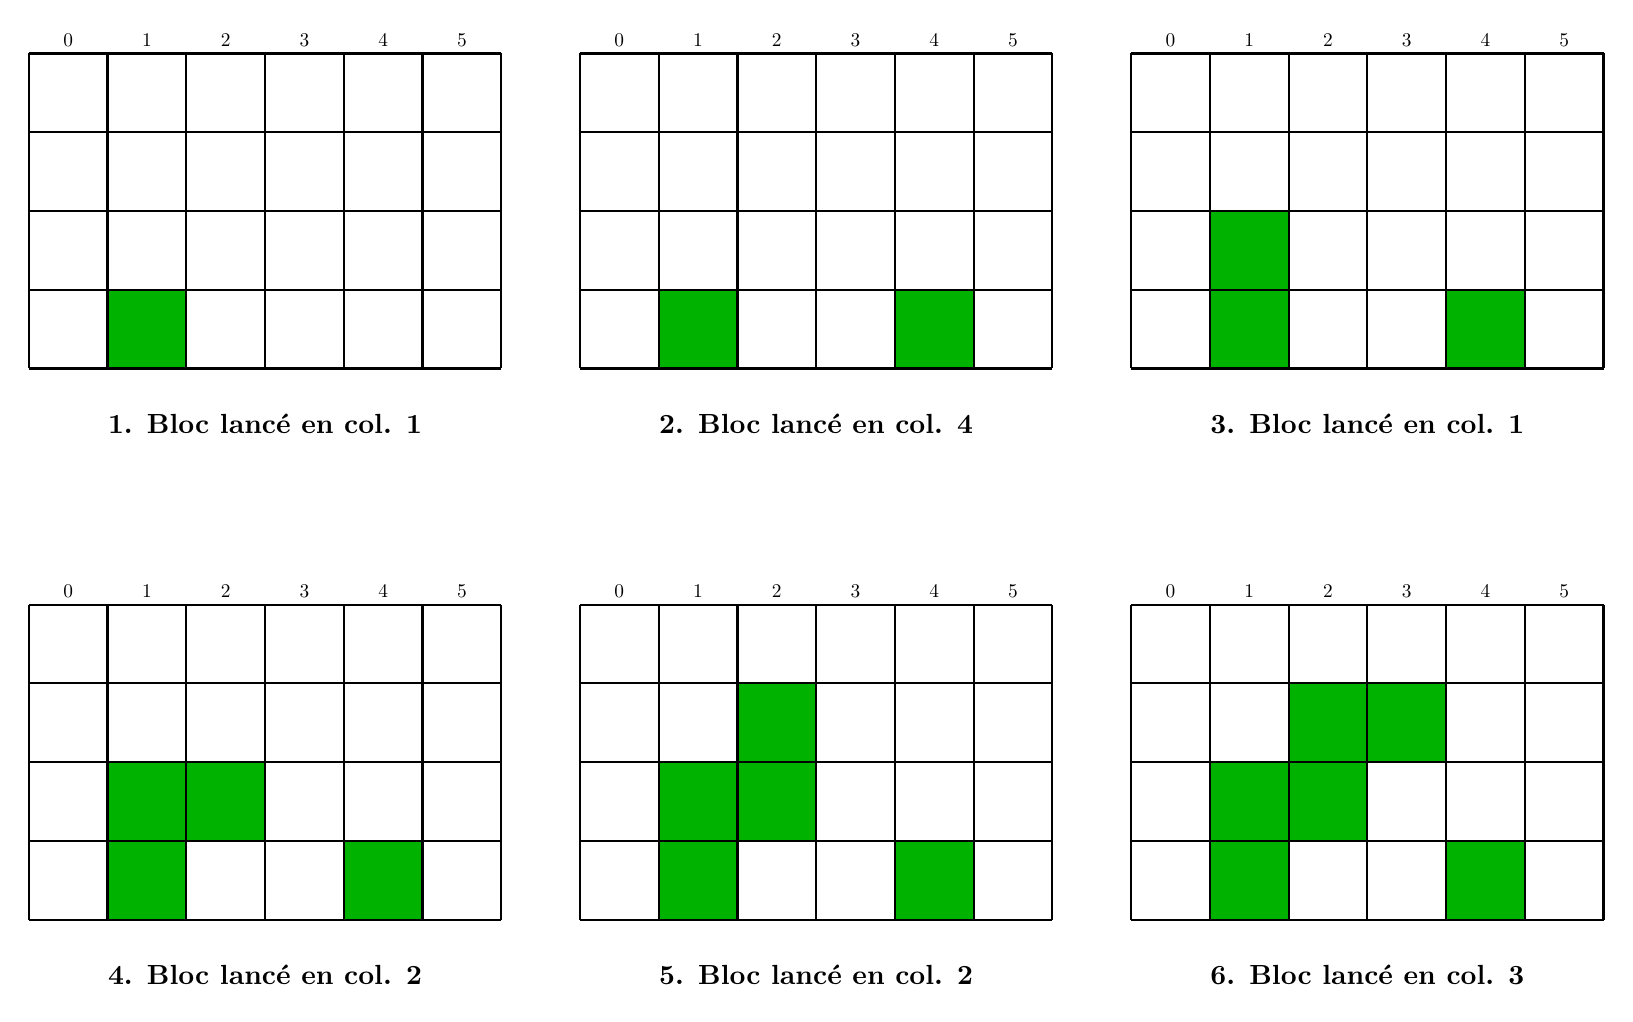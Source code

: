 \begin{tikzpicture}


\fill[green!70!black] (1,0) rectangle ++(1,1);

\draw[thick] (0,0) grid ++(6,4);

\node at (3,-0.7) {\bf 1. Bloc lanc\'e en col. 1};


\node[scale=0.7,above] at (0.5,4) {$0$};
\node[scale=0.7,above] at (1.5,4) {$1$};
\node[scale=0.7,above] at (2.5,4) {$2$};
\node[scale=0.7,above] at (3.5,4) {$3$};
\node[scale=0.7,above] at (4.5,4) {$4$};
\node[scale=0.7,above] at (5.5,4) {$5$};


\begin{scope}[xshift=7cm]

\fill[green!70!black] (1,0) rectangle ++(1,1);
\fill[green!70!black] (4,0) rectangle ++(1,1);

\draw[thick] (0,0) grid ++(6,4);

\node at (3,-0.7) {\bf 2. Bloc lanc\'e en col. 4};

\node[scale=0.7,above] at (0.5,4) {$0$};
\node[scale=0.7,above] at (1.5,4) {$1$};
\node[scale=0.7,above] at (2.5,4) {$2$};
\node[scale=0.7,above] at (3.5,4) {$3$};
\node[scale=0.7,above] at (4.5,4) {$4$};
\node[scale=0.7,above] at (5.5,4) {$5$};
\end{scope}

\begin{scope}[xshift=14cm]

\fill[green!70!black] (1,0) rectangle ++(1,1);
\fill[green!70!black] (4,0) rectangle ++(1,1);
\fill[green!70!black] (1,1) rectangle ++(1,1);

\draw[thick] (0,0) grid ++(6,4);

\node at (3,-0.7) {\bf 3. Bloc lanc\'e en col. 1};

\node[scale=0.7,above] at (0.5,4) {$0$};
\node[scale=0.7,above] at (1.5,4) {$1$};
\node[scale=0.7,above] at (2.5,4) {$2$};
\node[scale=0.7,above] at (3.5,4) {$3$};
\node[scale=0.7,above] at (4.5,4) {$4$};
\node[scale=0.7,above] at (5.5,4) {$5$};

\end{scope}


\begin{scope}[xshift=0cm,yshift=-7cm]

\fill[green!70!black] (1,0) rectangle ++(1,1);
\fill[green!70!black] (4,0) rectangle ++(1,1);
\fill[green!70!black] (1,1) rectangle ++(1,1);
\fill[green!70!black] (2,1) rectangle ++(1,1);

\draw[thick] (0,0) grid ++(6,4);

\node at (3,-0.7) {\bf 4. Bloc lanc\'e en col. 2};

\node[scale=0.7,above] at (0.5,4) {$0$};
\node[scale=0.7,above] at (1.5,4) {$1$};
\node[scale=0.7,above] at (2.5,4) {$2$};
\node[scale=0.7,above] at (3.5,4) {$3$};
\node[scale=0.7,above] at (4.5,4) {$4$};
\node[scale=0.7,above] at (5.5,4) {$5$};

\end{scope}

\begin{scope}[xshift=7cm,yshift=-7cm]

\fill[green!70!black] (1,0) rectangle ++(1,1);
\fill[green!70!black] (4,0) rectangle ++(1,1);
\fill[green!70!black] (1,1) rectangle ++(1,1);
\fill[green!70!black] (2,1) rectangle ++(1,1);
\fill[green!70!black] (2,2) rectangle ++(1,1);

\draw[thick] (0,0) grid ++(6,4);

\node at (3,-0.7) {\bf 5. Bloc lanc\'e en col. 2};

\node[scale=0.7,above] at (0.5,4) {$0$};
\node[scale=0.7,above] at (1.5,4) {$1$};
\node[scale=0.7,above] at (2.5,4) {$2$};
\node[scale=0.7,above] at (3.5,4) {$3$};
\node[scale=0.7,above] at (4.5,4) {$4$};
\node[scale=0.7,above] at (5.5,4) {$5$};

\end{scope}

\begin{scope}[xshift=14cm,yshift=-7cm]

\fill[green!70!black] (1,0) rectangle ++(1,1);
\fill[green!70!black] (4,0) rectangle ++(1,1);
\fill[green!70!black] (1,1) rectangle ++(1,1);
\fill[green!70!black] (2,1) rectangle ++(1,1);
\fill[green!70!black] (2,2) rectangle ++(1,1);
\fill[green!70!black] (3,2) rectangle ++(1,1);

\draw[thick] (0,0) grid ++(6,4);

\node at (3,-0.7) {\bf 6. Bloc lanc\'e en col. 3};

\node[scale=0.7,above] at (0.5,4) {$0$};
\node[scale=0.7,above] at (1.5,4) {$1$};
\node[scale=0.7,above] at (2.5,4) {$2$};
\node[scale=0.7,above] at (3.5,4) {$3$};
\node[scale=0.7,above] at (4.5,4) {$4$};
\node[scale=0.7,above] at (5.5,4) {$5$};

\end{scope}

\end{tikzpicture}